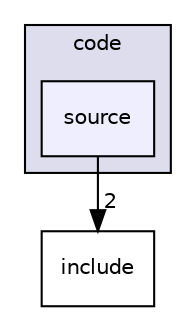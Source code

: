 digraph "code/source" {
  compound=true
  node [ fontsize="10", fontname="Helvetica"];
  edge [ labelfontsize="10", labelfontname="Helvetica"];
  subgraph clusterdir_050edd66366d13764f98250ef6db77f6 {
    graph [ bgcolor="#ddddee", pencolor="black", label="code" fontname="Helvetica", fontsize="10", URL="dir_050edd66366d13764f98250ef6db77f6.html"]
  dir_a55a43e3701336a786915d81b81be99b [shape=box, label="source", style="filled", fillcolor="#eeeeff", pencolor="black", URL="dir_a55a43e3701336a786915d81b81be99b.html"];
  }
  dir_f8a5fb882cc5ea0f84873b4bfbe1e42c [shape=box label="include" URL="dir_f8a5fb882cc5ea0f84873b4bfbe1e42c.html"];
  dir_a55a43e3701336a786915d81b81be99b->dir_f8a5fb882cc5ea0f84873b4bfbe1e42c [headlabel="2", labeldistance=1.5 headhref="dir_000002_000001.html"];
}
